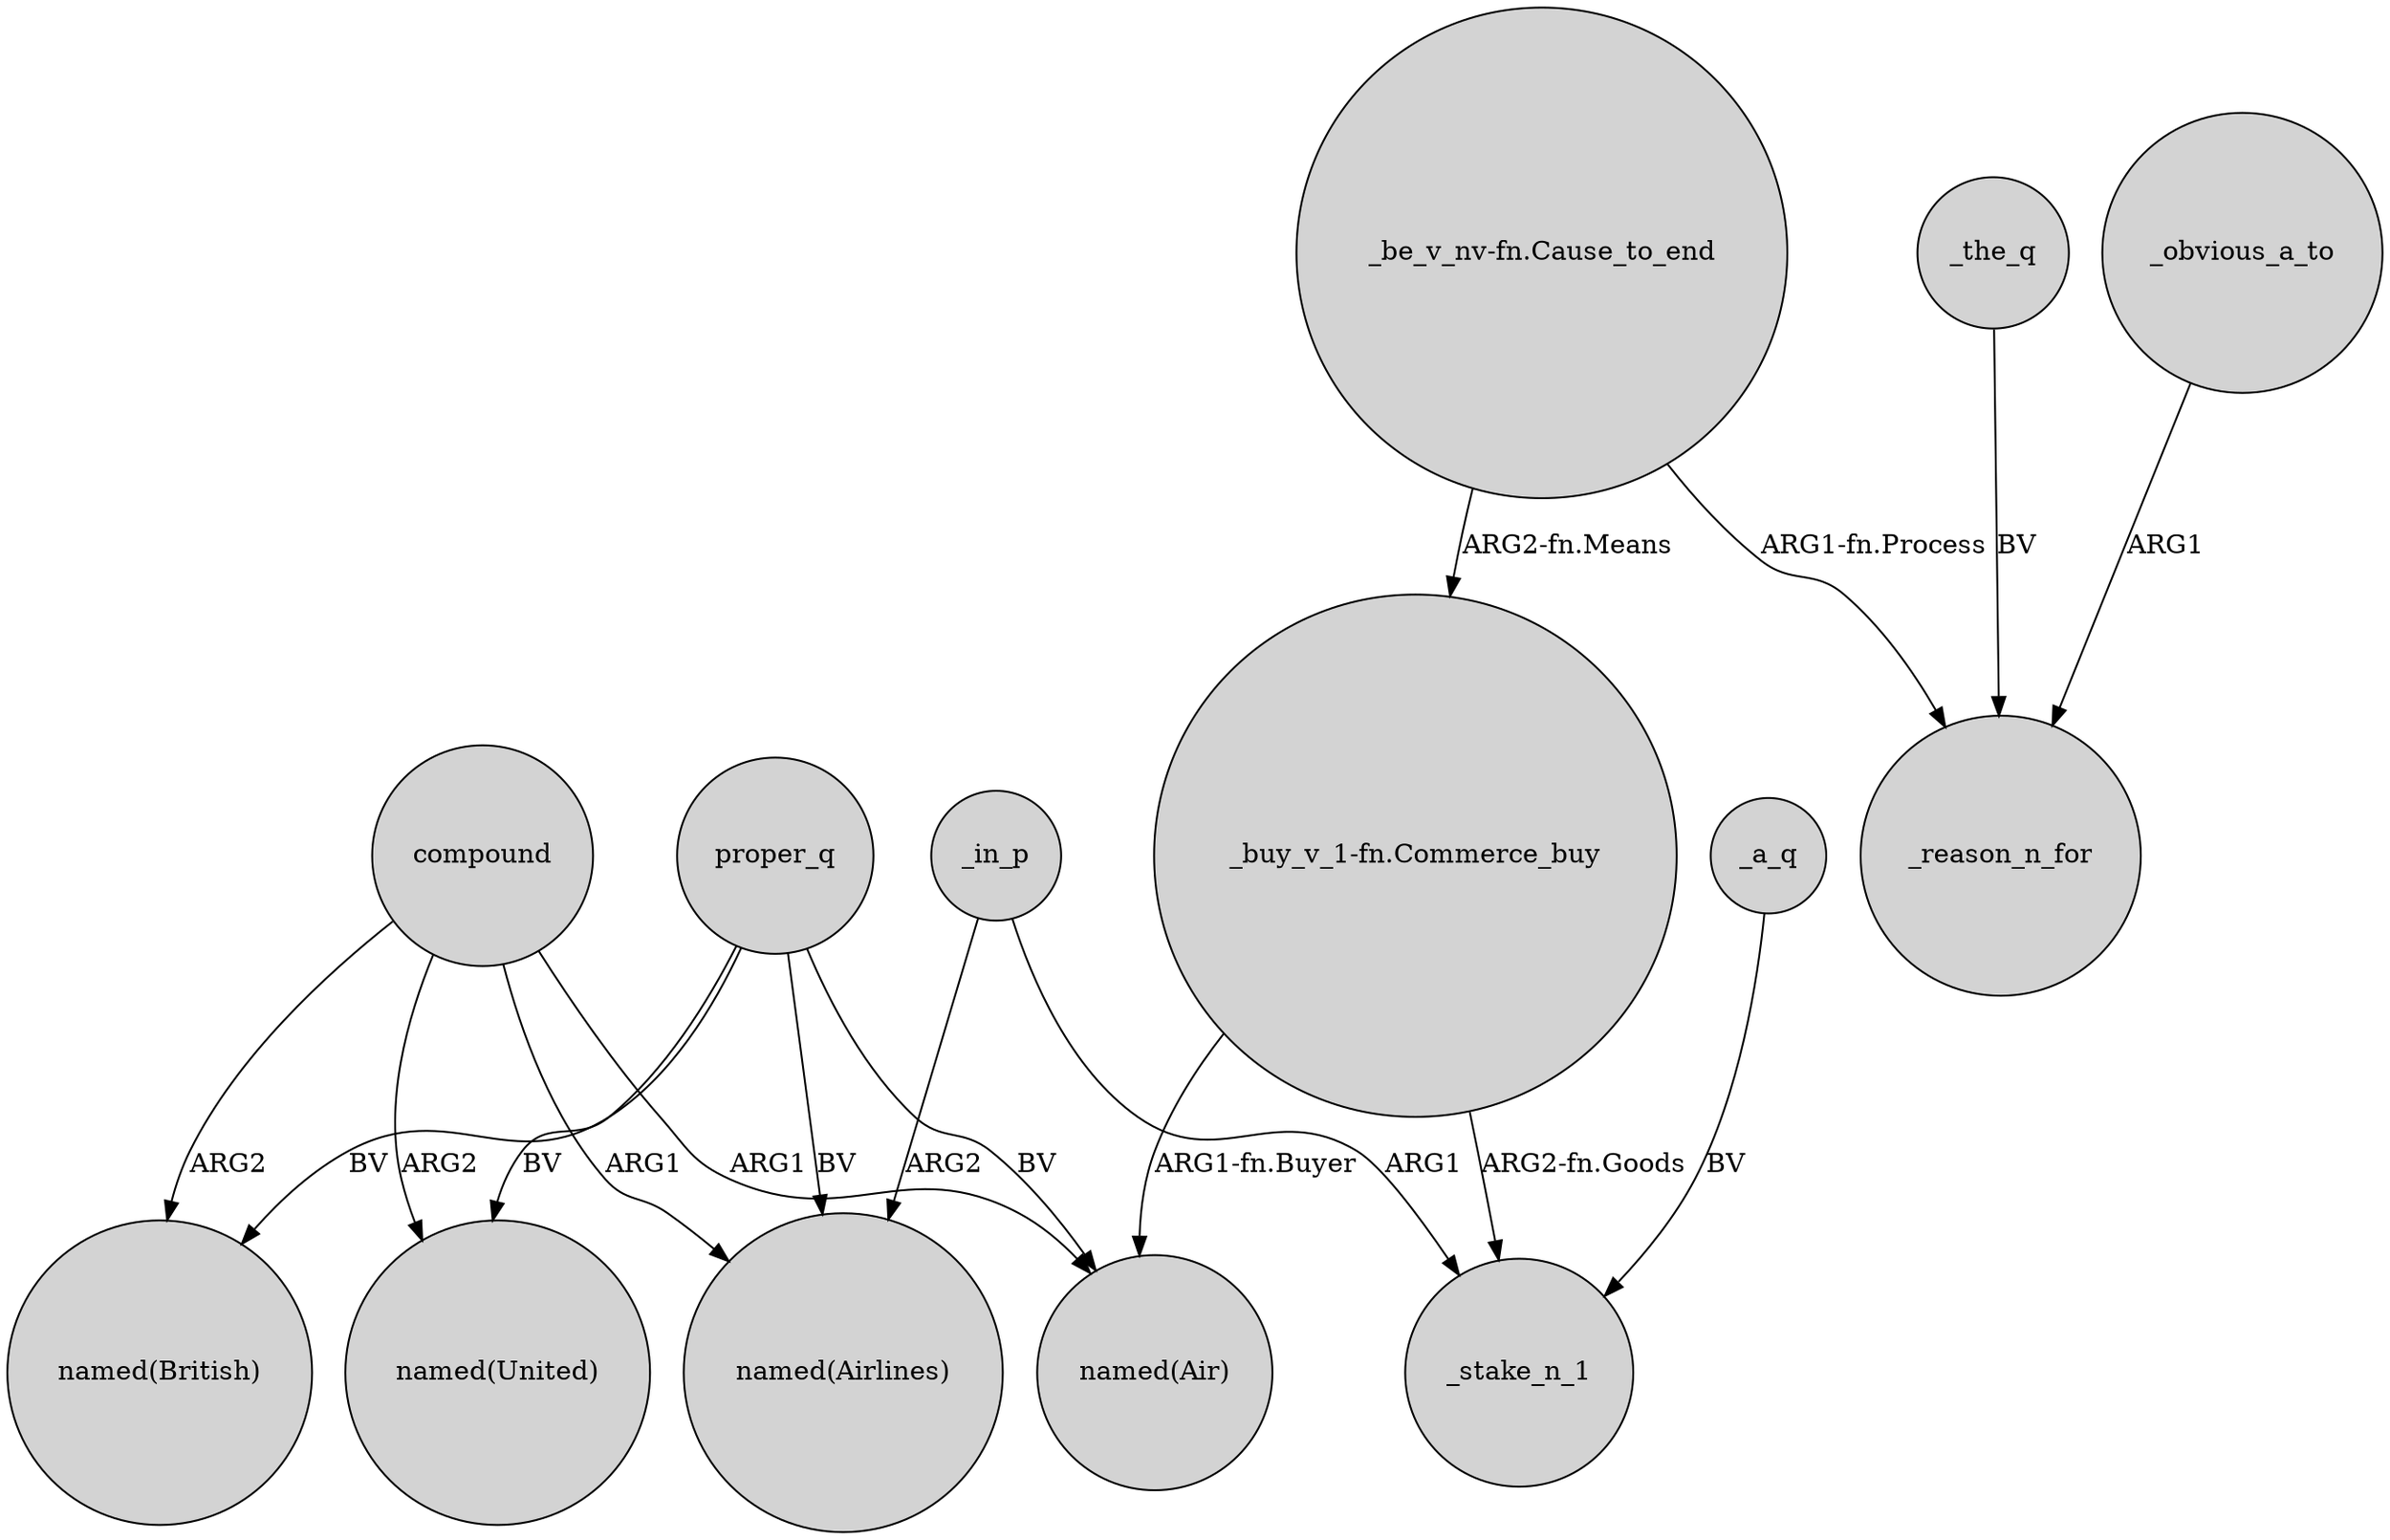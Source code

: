 digraph {
	node [shape=circle style=filled]
	proper_q -> "named(British)" [label=BV]
	_in_p -> "named(Airlines)" [label=ARG2]
	compound -> "named(British)" [label=ARG2]
	"_be_v_nv-fn.Cause_to_end" -> "_buy_v_1-fn.Commerce_buy" [label="ARG2-fn.Means"]
	proper_q -> "named(Air)" [label=BV]
	compound -> "named(Airlines)" [label=ARG1]
	compound -> "named(Air)" [label=ARG1]
	proper_q -> "named(Airlines)" [label=BV]
	"_buy_v_1-fn.Commerce_buy" -> _stake_n_1 [label="ARG2-fn.Goods"]
	compound -> "named(United)" [label=ARG2]
	proper_q -> "named(United)" [label=BV]
	_in_p -> _stake_n_1 [label=ARG1]
	_the_q -> _reason_n_for [label=BV]
	"_buy_v_1-fn.Commerce_buy" -> "named(Air)" [label="ARG1-fn.Buyer"]
	_a_q -> _stake_n_1 [label=BV]
	_obvious_a_to -> _reason_n_for [label=ARG1]
	"_be_v_nv-fn.Cause_to_end" -> _reason_n_for [label="ARG1-fn.Process"]
}
